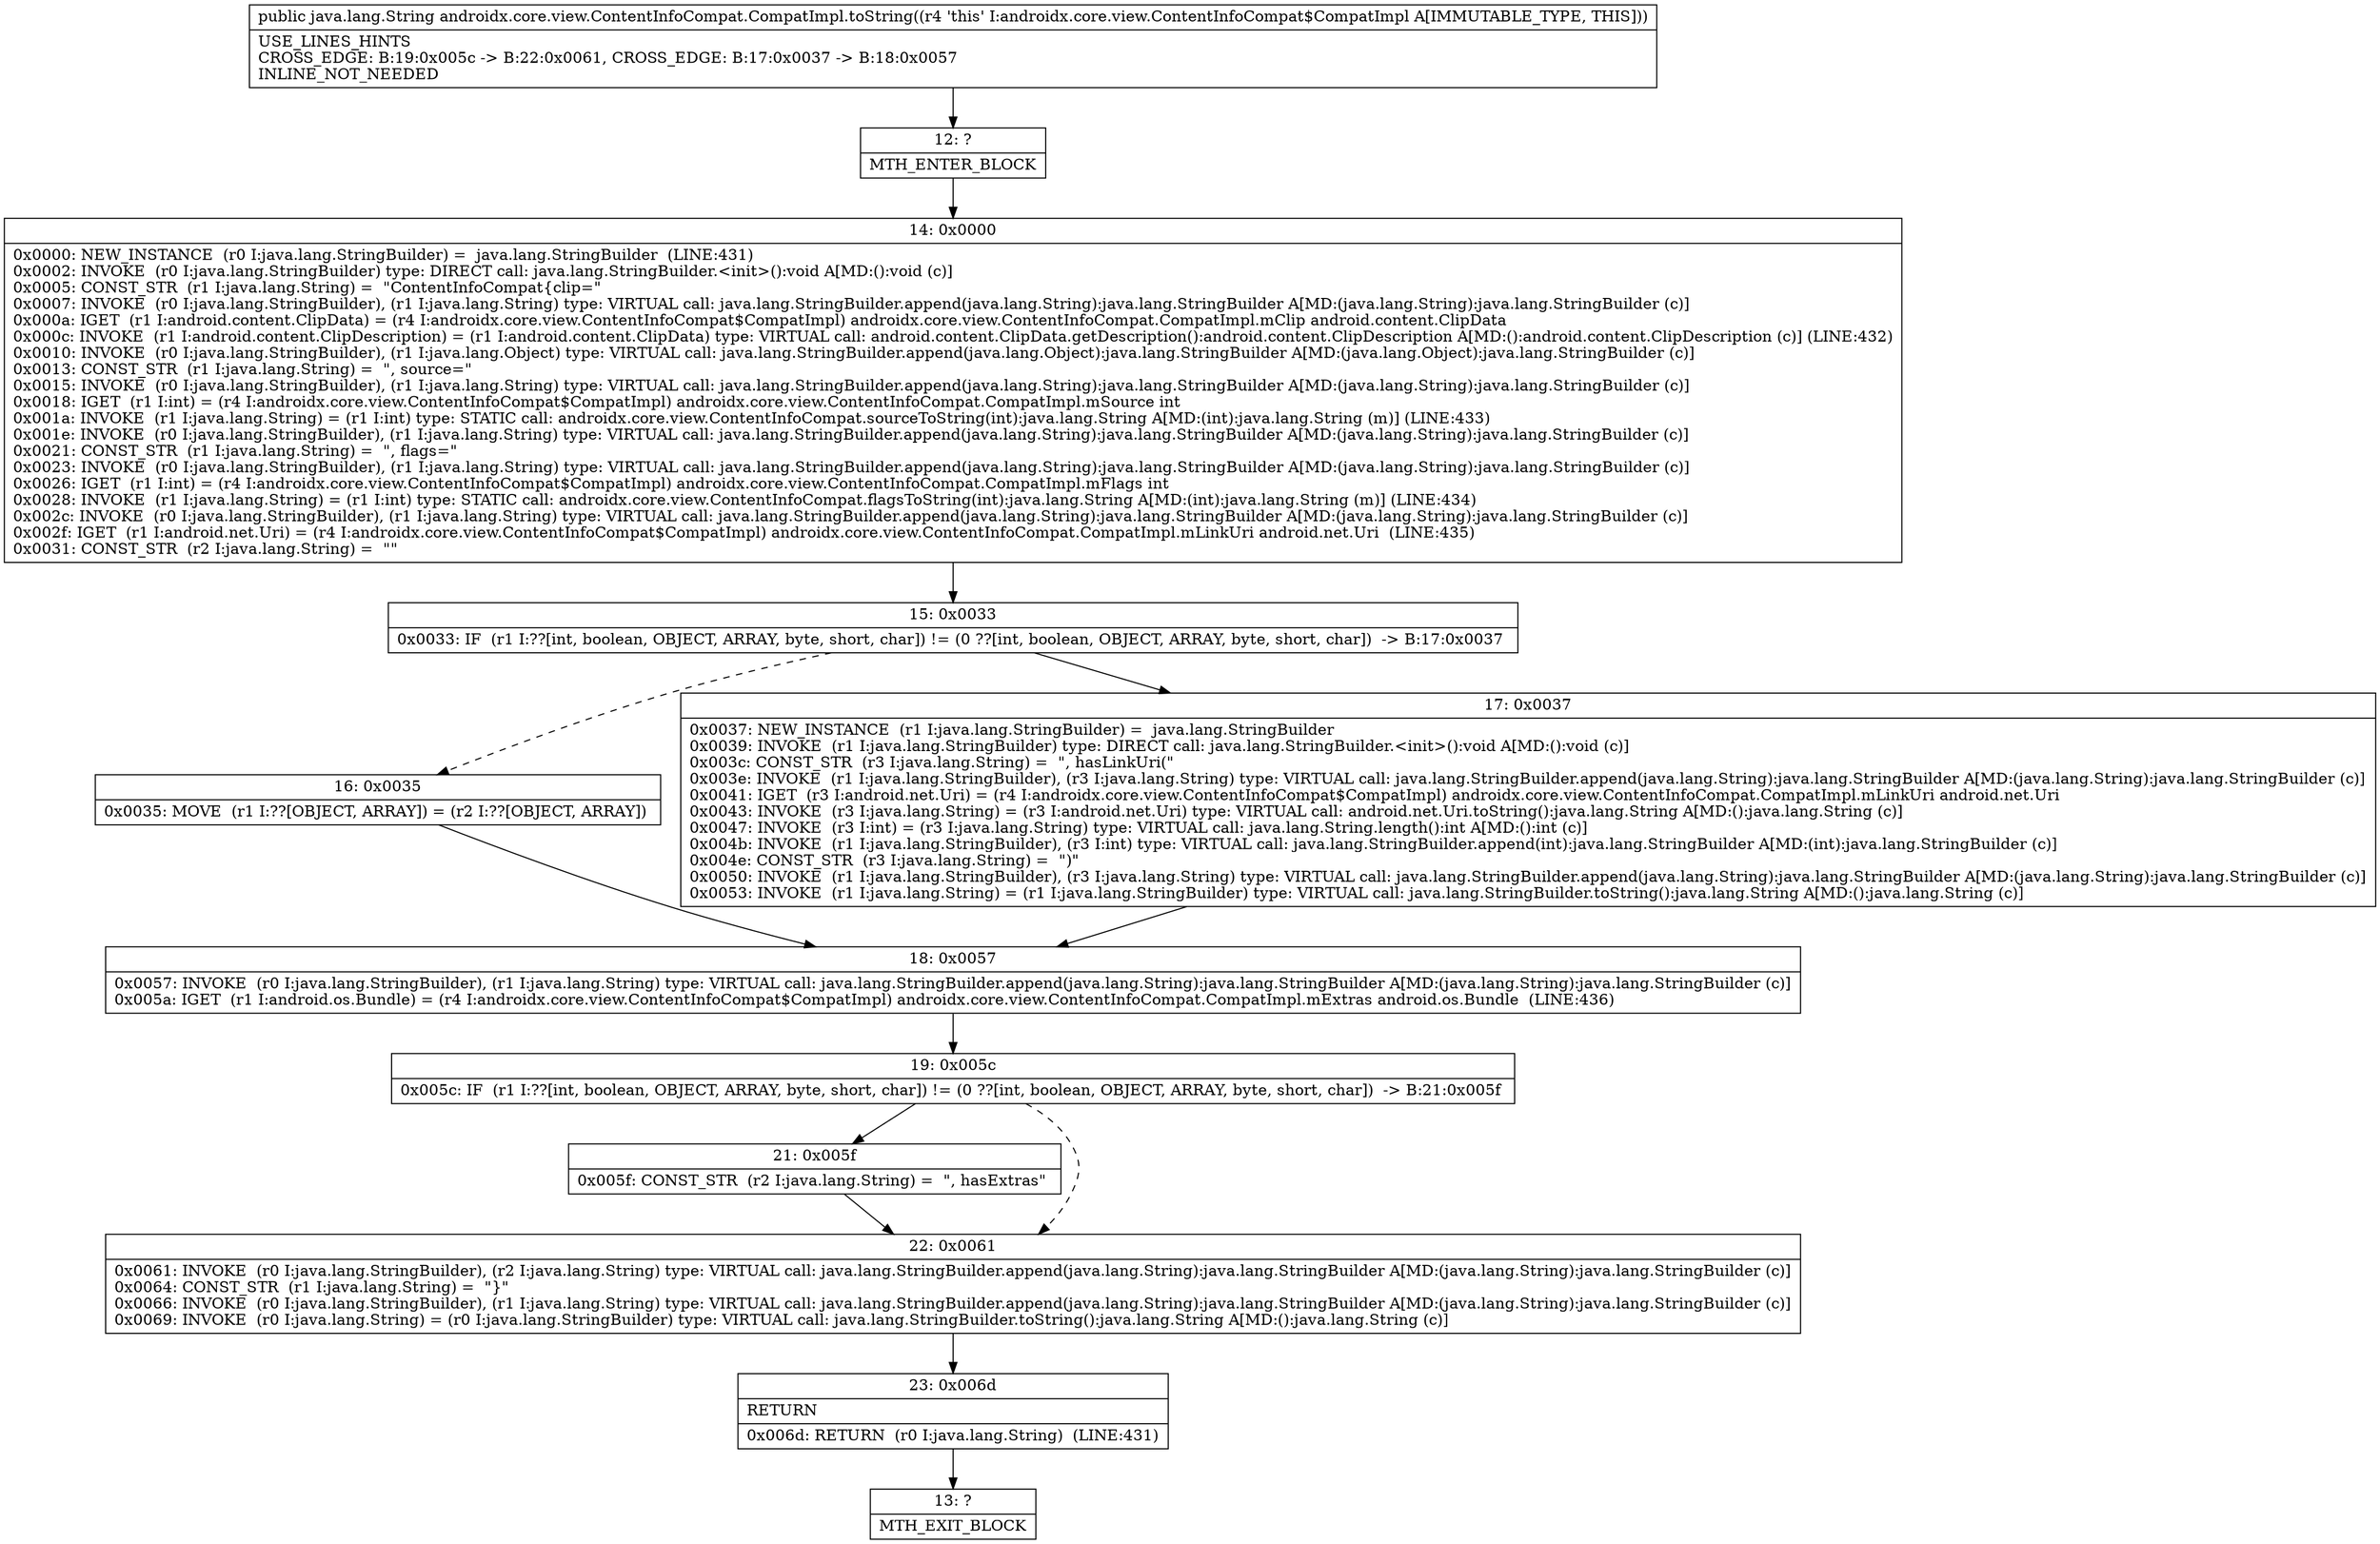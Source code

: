 digraph "CFG forandroidx.core.view.ContentInfoCompat.CompatImpl.toString()Ljava\/lang\/String;" {
Node_12 [shape=record,label="{12\:\ ?|MTH_ENTER_BLOCK\l}"];
Node_14 [shape=record,label="{14\:\ 0x0000|0x0000: NEW_INSTANCE  (r0 I:java.lang.StringBuilder) =  java.lang.StringBuilder  (LINE:431)\l0x0002: INVOKE  (r0 I:java.lang.StringBuilder) type: DIRECT call: java.lang.StringBuilder.\<init\>():void A[MD:():void (c)]\l0x0005: CONST_STR  (r1 I:java.lang.String) =  \"ContentInfoCompat\{clip=\" \l0x0007: INVOKE  (r0 I:java.lang.StringBuilder), (r1 I:java.lang.String) type: VIRTUAL call: java.lang.StringBuilder.append(java.lang.String):java.lang.StringBuilder A[MD:(java.lang.String):java.lang.StringBuilder (c)]\l0x000a: IGET  (r1 I:android.content.ClipData) = (r4 I:androidx.core.view.ContentInfoCompat$CompatImpl) androidx.core.view.ContentInfoCompat.CompatImpl.mClip android.content.ClipData \l0x000c: INVOKE  (r1 I:android.content.ClipDescription) = (r1 I:android.content.ClipData) type: VIRTUAL call: android.content.ClipData.getDescription():android.content.ClipDescription A[MD:():android.content.ClipDescription (c)] (LINE:432)\l0x0010: INVOKE  (r0 I:java.lang.StringBuilder), (r1 I:java.lang.Object) type: VIRTUAL call: java.lang.StringBuilder.append(java.lang.Object):java.lang.StringBuilder A[MD:(java.lang.Object):java.lang.StringBuilder (c)]\l0x0013: CONST_STR  (r1 I:java.lang.String) =  \", source=\" \l0x0015: INVOKE  (r0 I:java.lang.StringBuilder), (r1 I:java.lang.String) type: VIRTUAL call: java.lang.StringBuilder.append(java.lang.String):java.lang.StringBuilder A[MD:(java.lang.String):java.lang.StringBuilder (c)]\l0x0018: IGET  (r1 I:int) = (r4 I:androidx.core.view.ContentInfoCompat$CompatImpl) androidx.core.view.ContentInfoCompat.CompatImpl.mSource int \l0x001a: INVOKE  (r1 I:java.lang.String) = (r1 I:int) type: STATIC call: androidx.core.view.ContentInfoCompat.sourceToString(int):java.lang.String A[MD:(int):java.lang.String (m)] (LINE:433)\l0x001e: INVOKE  (r0 I:java.lang.StringBuilder), (r1 I:java.lang.String) type: VIRTUAL call: java.lang.StringBuilder.append(java.lang.String):java.lang.StringBuilder A[MD:(java.lang.String):java.lang.StringBuilder (c)]\l0x0021: CONST_STR  (r1 I:java.lang.String) =  \", flags=\" \l0x0023: INVOKE  (r0 I:java.lang.StringBuilder), (r1 I:java.lang.String) type: VIRTUAL call: java.lang.StringBuilder.append(java.lang.String):java.lang.StringBuilder A[MD:(java.lang.String):java.lang.StringBuilder (c)]\l0x0026: IGET  (r1 I:int) = (r4 I:androidx.core.view.ContentInfoCompat$CompatImpl) androidx.core.view.ContentInfoCompat.CompatImpl.mFlags int \l0x0028: INVOKE  (r1 I:java.lang.String) = (r1 I:int) type: STATIC call: androidx.core.view.ContentInfoCompat.flagsToString(int):java.lang.String A[MD:(int):java.lang.String (m)] (LINE:434)\l0x002c: INVOKE  (r0 I:java.lang.StringBuilder), (r1 I:java.lang.String) type: VIRTUAL call: java.lang.StringBuilder.append(java.lang.String):java.lang.StringBuilder A[MD:(java.lang.String):java.lang.StringBuilder (c)]\l0x002f: IGET  (r1 I:android.net.Uri) = (r4 I:androidx.core.view.ContentInfoCompat$CompatImpl) androidx.core.view.ContentInfoCompat.CompatImpl.mLinkUri android.net.Uri  (LINE:435)\l0x0031: CONST_STR  (r2 I:java.lang.String) =  \"\" \l}"];
Node_15 [shape=record,label="{15\:\ 0x0033|0x0033: IF  (r1 I:??[int, boolean, OBJECT, ARRAY, byte, short, char]) != (0 ??[int, boolean, OBJECT, ARRAY, byte, short, char])  \-\> B:17:0x0037 \l}"];
Node_16 [shape=record,label="{16\:\ 0x0035|0x0035: MOVE  (r1 I:??[OBJECT, ARRAY]) = (r2 I:??[OBJECT, ARRAY]) \l}"];
Node_18 [shape=record,label="{18\:\ 0x0057|0x0057: INVOKE  (r0 I:java.lang.StringBuilder), (r1 I:java.lang.String) type: VIRTUAL call: java.lang.StringBuilder.append(java.lang.String):java.lang.StringBuilder A[MD:(java.lang.String):java.lang.StringBuilder (c)]\l0x005a: IGET  (r1 I:android.os.Bundle) = (r4 I:androidx.core.view.ContentInfoCompat$CompatImpl) androidx.core.view.ContentInfoCompat.CompatImpl.mExtras android.os.Bundle  (LINE:436)\l}"];
Node_19 [shape=record,label="{19\:\ 0x005c|0x005c: IF  (r1 I:??[int, boolean, OBJECT, ARRAY, byte, short, char]) != (0 ??[int, boolean, OBJECT, ARRAY, byte, short, char])  \-\> B:21:0x005f \l}"];
Node_21 [shape=record,label="{21\:\ 0x005f|0x005f: CONST_STR  (r2 I:java.lang.String) =  \", hasExtras\" \l}"];
Node_22 [shape=record,label="{22\:\ 0x0061|0x0061: INVOKE  (r0 I:java.lang.StringBuilder), (r2 I:java.lang.String) type: VIRTUAL call: java.lang.StringBuilder.append(java.lang.String):java.lang.StringBuilder A[MD:(java.lang.String):java.lang.StringBuilder (c)]\l0x0064: CONST_STR  (r1 I:java.lang.String) =  \"\}\" \l0x0066: INVOKE  (r0 I:java.lang.StringBuilder), (r1 I:java.lang.String) type: VIRTUAL call: java.lang.StringBuilder.append(java.lang.String):java.lang.StringBuilder A[MD:(java.lang.String):java.lang.StringBuilder (c)]\l0x0069: INVOKE  (r0 I:java.lang.String) = (r0 I:java.lang.StringBuilder) type: VIRTUAL call: java.lang.StringBuilder.toString():java.lang.String A[MD:():java.lang.String (c)]\l}"];
Node_23 [shape=record,label="{23\:\ 0x006d|RETURN\l|0x006d: RETURN  (r0 I:java.lang.String)  (LINE:431)\l}"];
Node_13 [shape=record,label="{13\:\ ?|MTH_EXIT_BLOCK\l}"];
Node_17 [shape=record,label="{17\:\ 0x0037|0x0037: NEW_INSTANCE  (r1 I:java.lang.StringBuilder) =  java.lang.StringBuilder \l0x0039: INVOKE  (r1 I:java.lang.StringBuilder) type: DIRECT call: java.lang.StringBuilder.\<init\>():void A[MD:():void (c)]\l0x003c: CONST_STR  (r3 I:java.lang.String) =  \", hasLinkUri(\" \l0x003e: INVOKE  (r1 I:java.lang.StringBuilder), (r3 I:java.lang.String) type: VIRTUAL call: java.lang.StringBuilder.append(java.lang.String):java.lang.StringBuilder A[MD:(java.lang.String):java.lang.StringBuilder (c)]\l0x0041: IGET  (r3 I:android.net.Uri) = (r4 I:androidx.core.view.ContentInfoCompat$CompatImpl) androidx.core.view.ContentInfoCompat.CompatImpl.mLinkUri android.net.Uri \l0x0043: INVOKE  (r3 I:java.lang.String) = (r3 I:android.net.Uri) type: VIRTUAL call: android.net.Uri.toString():java.lang.String A[MD:():java.lang.String (c)]\l0x0047: INVOKE  (r3 I:int) = (r3 I:java.lang.String) type: VIRTUAL call: java.lang.String.length():int A[MD:():int (c)]\l0x004b: INVOKE  (r1 I:java.lang.StringBuilder), (r3 I:int) type: VIRTUAL call: java.lang.StringBuilder.append(int):java.lang.StringBuilder A[MD:(int):java.lang.StringBuilder (c)]\l0x004e: CONST_STR  (r3 I:java.lang.String) =  \")\" \l0x0050: INVOKE  (r1 I:java.lang.StringBuilder), (r3 I:java.lang.String) type: VIRTUAL call: java.lang.StringBuilder.append(java.lang.String):java.lang.StringBuilder A[MD:(java.lang.String):java.lang.StringBuilder (c)]\l0x0053: INVOKE  (r1 I:java.lang.String) = (r1 I:java.lang.StringBuilder) type: VIRTUAL call: java.lang.StringBuilder.toString():java.lang.String A[MD:():java.lang.String (c)]\l}"];
MethodNode[shape=record,label="{public java.lang.String androidx.core.view.ContentInfoCompat.CompatImpl.toString((r4 'this' I:androidx.core.view.ContentInfoCompat$CompatImpl A[IMMUTABLE_TYPE, THIS]))  | USE_LINES_HINTS\lCROSS_EDGE: B:19:0x005c \-\> B:22:0x0061, CROSS_EDGE: B:17:0x0037 \-\> B:18:0x0057\lINLINE_NOT_NEEDED\l}"];
MethodNode -> Node_12;Node_12 -> Node_14;
Node_14 -> Node_15;
Node_15 -> Node_16[style=dashed];
Node_15 -> Node_17;
Node_16 -> Node_18;
Node_18 -> Node_19;
Node_19 -> Node_21;
Node_19 -> Node_22[style=dashed];
Node_21 -> Node_22;
Node_22 -> Node_23;
Node_23 -> Node_13;
Node_17 -> Node_18;
}

